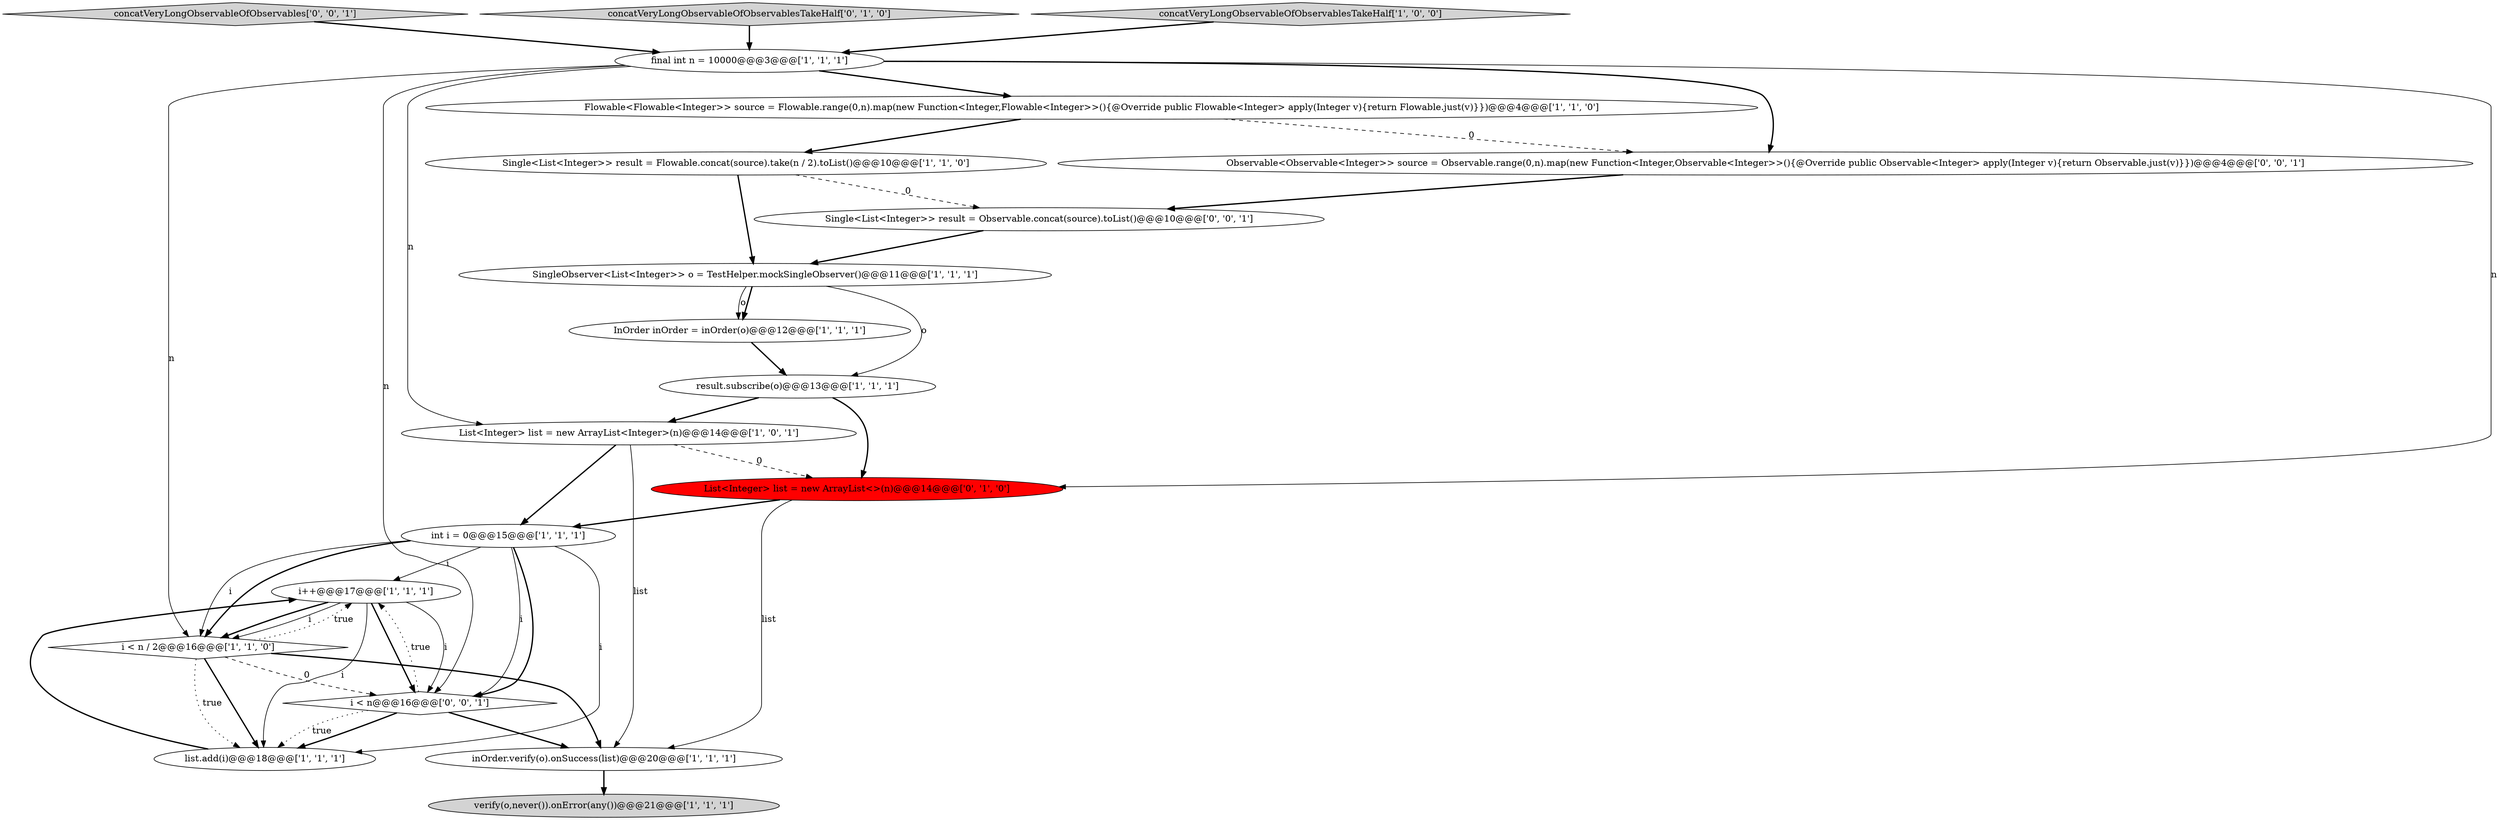 digraph {
19 [style = filled, label = "Single<List<Integer>> result = Observable.concat(source).toList()@@@10@@@['0', '0', '1']", fillcolor = white, shape = ellipse image = "AAA0AAABBB3BBB"];
18 [style = filled, label = "concatVeryLongObservableOfObservables['0', '0', '1']", fillcolor = lightgray, shape = diamond image = "AAA0AAABBB3BBB"];
5 [style = filled, label = "Flowable<Flowable<Integer>> source = Flowable.range(0,n).map(new Function<Integer,Flowable<Integer>>(){@Override public Flowable<Integer> apply(Integer v){return Flowable.just(v)}})@@@4@@@['1', '1', '0']", fillcolor = white, shape = ellipse image = "AAA0AAABBB1BBB"];
7 [style = filled, label = "Single<List<Integer>> result = Flowable.concat(source).take(n / 2).toList()@@@10@@@['1', '1', '0']", fillcolor = white, shape = ellipse image = "AAA0AAABBB1BBB"];
13 [style = filled, label = "verify(o,never()).onError(any())@@@21@@@['1', '1', '1']", fillcolor = lightgray, shape = ellipse image = "AAA0AAABBB1BBB"];
3 [style = filled, label = "List<Integer> list = new ArrayList<Integer>(n)@@@14@@@['1', '0', '1']", fillcolor = white, shape = ellipse image = "AAA0AAABBB1BBB"];
11 [style = filled, label = "i++@@@17@@@['1', '1', '1']", fillcolor = white, shape = ellipse image = "AAA0AAABBB1BBB"];
8 [style = filled, label = "SingleObserver<List<Integer>> o = TestHelper.mockSingleObserver()@@@11@@@['1', '1', '1']", fillcolor = white, shape = ellipse image = "AAA0AAABBB1BBB"];
6 [style = filled, label = "list.add(i)@@@18@@@['1', '1', '1']", fillcolor = white, shape = ellipse image = "AAA0AAABBB1BBB"];
15 [style = filled, label = "concatVeryLongObservableOfObservablesTakeHalf['0', '1', '0']", fillcolor = lightgray, shape = diamond image = "AAA0AAABBB2BBB"];
16 [style = filled, label = "Observable<Observable<Integer>> source = Observable.range(0,n).map(new Function<Integer,Observable<Integer>>(){@Override public Observable<Integer> apply(Integer v){return Observable.just(v)}})@@@4@@@['0', '0', '1']", fillcolor = white, shape = ellipse image = "AAA0AAABBB3BBB"];
12 [style = filled, label = "result.subscribe(o)@@@13@@@['1', '1', '1']", fillcolor = white, shape = ellipse image = "AAA0AAABBB1BBB"];
1 [style = filled, label = "concatVeryLongObservableOfObservablesTakeHalf['1', '0', '0']", fillcolor = lightgray, shape = diamond image = "AAA0AAABBB1BBB"];
17 [style = filled, label = "i < n@@@16@@@['0', '0', '1']", fillcolor = white, shape = diamond image = "AAA0AAABBB3BBB"];
0 [style = filled, label = "i < n / 2@@@16@@@['1', '1', '0']", fillcolor = white, shape = diamond image = "AAA0AAABBB1BBB"];
9 [style = filled, label = "InOrder inOrder = inOrder(o)@@@12@@@['1', '1', '1']", fillcolor = white, shape = ellipse image = "AAA0AAABBB1BBB"];
4 [style = filled, label = "inOrder.verify(o).onSuccess(list)@@@20@@@['1', '1', '1']", fillcolor = white, shape = ellipse image = "AAA0AAABBB1BBB"];
10 [style = filled, label = "final int n = 10000@@@3@@@['1', '1', '1']", fillcolor = white, shape = ellipse image = "AAA0AAABBB1BBB"];
2 [style = filled, label = "int i = 0@@@15@@@['1', '1', '1']", fillcolor = white, shape = ellipse image = "AAA0AAABBB1BBB"];
14 [style = filled, label = "List<Integer> list = new ArrayList<>(n)@@@14@@@['0', '1', '0']", fillcolor = red, shape = ellipse image = "AAA1AAABBB2BBB"];
2->17 [style = bold, label=""];
15->10 [style = bold, label=""];
10->0 [style = solid, label="n"];
17->6 [style = bold, label=""];
0->6 [style = bold, label=""];
2->6 [style = solid, label="i"];
17->6 [style = dotted, label="true"];
11->17 [style = solid, label="i"];
4->13 [style = bold, label=""];
8->12 [style = solid, label="o"];
10->14 [style = solid, label="n"];
16->19 [style = bold, label=""];
7->8 [style = bold, label=""];
0->6 [style = dotted, label="true"];
0->17 [style = dashed, label="0"];
19->8 [style = bold, label=""];
14->4 [style = solid, label="list"];
5->16 [style = dashed, label="0"];
10->3 [style = solid, label="n"];
2->0 [style = bold, label=""];
11->0 [style = bold, label=""];
2->11 [style = solid, label="i"];
11->6 [style = solid, label="i"];
10->5 [style = bold, label=""];
3->2 [style = bold, label=""];
10->16 [style = bold, label=""];
18->10 [style = bold, label=""];
7->19 [style = dashed, label="0"];
0->4 [style = bold, label=""];
6->11 [style = bold, label=""];
12->14 [style = bold, label=""];
8->9 [style = bold, label=""];
2->0 [style = solid, label="i"];
5->7 [style = bold, label=""];
11->17 [style = bold, label=""];
8->9 [style = solid, label="o"];
14->2 [style = bold, label=""];
12->3 [style = bold, label=""];
9->12 [style = bold, label=""];
10->17 [style = solid, label="n"];
2->17 [style = solid, label="i"];
3->4 [style = solid, label="list"];
11->0 [style = solid, label="i"];
1->10 [style = bold, label=""];
0->11 [style = dotted, label="true"];
3->14 [style = dashed, label="0"];
17->4 [style = bold, label=""];
17->11 [style = dotted, label="true"];
}
